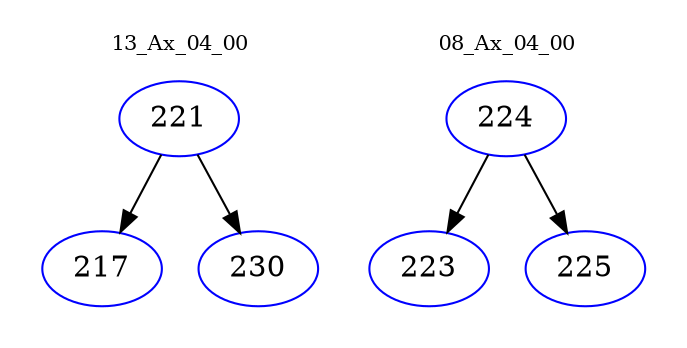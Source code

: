 digraph{
subgraph cluster_0 {
color = white
label = "13_Ax_04_00";
fontsize=10;
T0_221 [label="221", color="blue"]
T0_221 -> T0_217 [color="black"]
T0_217 [label="217", color="blue"]
T0_221 -> T0_230 [color="black"]
T0_230 [label="230", color="blue"]
}
subgraph cluster_1 {
color = white
label = "08_Ax_04_00";
fontsize=10;
T1_224 [label="224", color="blue"]
T1_224 -> T1_223 [color="black"]
T1_223 [label="223", color="blue"]
T1_224 -> T1_225 [color="black"]
T1_225 [label="225", color="blue"]
}
}
